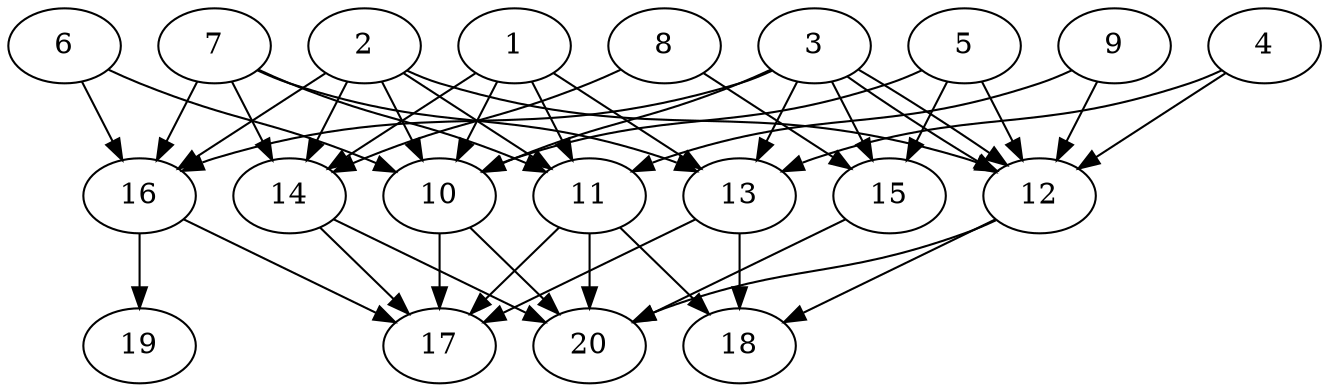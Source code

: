 // DAG automatically generated by daggen at Thu Oct  3 13:58:42 2019
// ./daggen --dot -n 20 --ccr 0.5 --fat 0.7 --regular 0.5 --density 0.7 --mindata 5242880 --maxdata 52428800 
digraph G {
  1 [size="86067200", alpha="0.13", expect_size="43033600"] 
  1 -> 10 [size ="43033600"]
  1 -> 11 [size ="43033600"]
  1 -> 13 [size ="43033600"]
  1 -> 14 [size ="43033600"]
  2 [size="81922048", alpha="0.12", expect_size="40961024"] 
  2 -> 10 [size ="40961024"]
  2 -> 11 [size ="40961024"]
  2 -> 12 [size ="40961024"]
  2 -> 14 [size ="40961024"]
  2 -> 16 [size ="40961024"]
  3 [size="12349440", alpha="0.15", expect_size="6174720"] 
  3 -> 10 [size ="6174720"]
  3 -> 12 [size ="6174720"]
  3 -> 12 [size ="6174720"]
  3 -> 13 [size ="6174720"]
  3 -> 15 [size ="6174720"]
  3 -> 16 [size ="6174720"]
  4 [size="72650752", alpha="0.14", expect_size="36325376"] 
  4 -> 12 [size ="36325376"]
  4 -> 13 [size ="36325376"]
  5 [size="99086336", alpha="0.17", expect_size="49543168"] 
  5 -> 10 [size ="49543168"]
  5 -> 12 [size ="49543168"]
  5 -> 15 [size ="49543168"]
  6 [size="73535488", alpha="0.14", expect_size="36767744"] 
  6 -> 10 [size ="36767744"]
  6 -> 16 [size ="36767744"]
  7 [size="25487360", alpha="0.03", expect_size="12743680"] 
  7 -> 11 [size ="12743680"]
  7 -> 13 [size ="12743680"]
  7 -> 14 [size ="12743680"]
  7 -> 16 [size ="12743680"]
  8 [size="93911040", alpha="0.17", expect_size="46955520"] 
  8 -> 14 [size ="46955520"]
  8 -> 15 [size ="46955520"]
  9 [size="24002560", alpha="0.04", expect_size="12001280"] 
  9 -> 11 [size ="12001280"]
  9 -> 12 [size ="12001280"]
  10 [size="43436032", alpha="0.13", expect_size="21718016"] 
  10 -> 17 [size ="21718016"]
  10 -> 20 [size ="21718016"]
  11 [size="88543232", alpha="0.03", expect_size="44271616"] 
  11 -> 17 [size ="44271616"]
  11 -> 18 [size ="44271616"]
  11 -> 20 [size ="44271616"]
  12 [size="56109056", alpha="0.18", expect_size="28054528"] 
  12 -> 18 [size ="28054528"]
  12 -> 20 [size ="28054528"]
  13 [size="17287168", alpha="0.10", expect_size="8643584"] 
  13 -> 17 [size ="8643584"]
  13 -> 18 [size ="8643584"]
  14 [size="87177216", alpha="0.04", expect_size="43588608"] 
  14 -> 17 [size ="43588608"]
  14 -> 20 [size ="43588608"]
  15 [size="59011072", alpha="0.00", expect_size="29505536"] 
  15 -> 20 [size ="29505536"]
  16 [size="45643776", alpha="0.16", expect_size="22821888"] 
  16 -> 17 [size ="22821888"]
  16 -> 19 [size ="22821888"]
  17 [size="17723392", alpha="0.11", expect_size="8861696"] 
  18 [size="33601536", alpha="0.04", expect_size="16800768"] 
  19 [size="17250304", alpha="0.19", expect_size="8625152"] 
  20 [size="37300224", alpha="0.07", expect_size="18650112"] 
}
